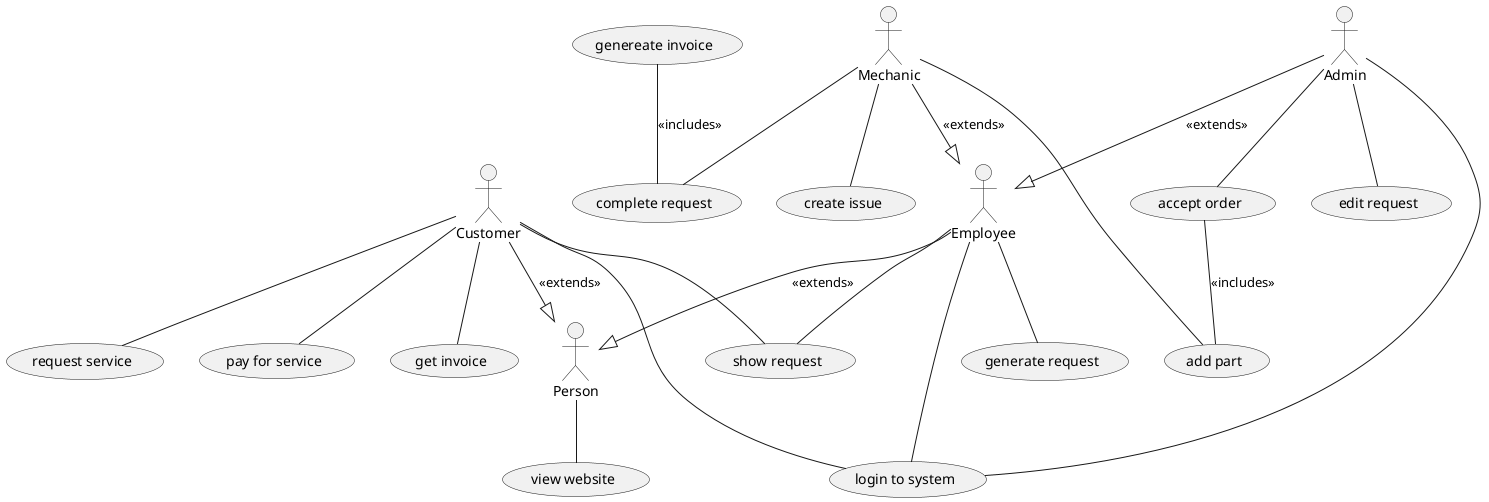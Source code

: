 @startuml useCase
actor Person
actor Customer
actor Mechanic
actor Admin
actor Employee

usecase "request service" as rs
usecase "pay for service" as pfs
usecase "get invoice" as gi
usecase "login to system" as lts
usecase "generate request" as gr

usecase "add part" as ap
usecase "show request" as sr
usecase "complete request" as cr
usecase "create issue" as ci
usecase "edit request" as er

usecase "view website" as vw
usecase "accept order" as ao
usecase "genereate invoice" as gri

Person -- vw
Employee --- lts
Employee -- sr
Employee -- gr

Customer -- lts
Customer -- gi
Customer -- pfs
Customer -- sr
Customer -- rs

Mechanic -- cr
Mechanic -- ap
Mechanic -- ci
ao -- ap : <<includes>>
Admin -- lts
Admin -- ao
Admin -- er
gri -- cr : <<includes>>
Customer --|> Person : <<extends>>
Employee --|> Person : <<extends>>
Mechanic --|> Employee : <<extends>>
Admin --|> Employee : <<extends>>
@enduml